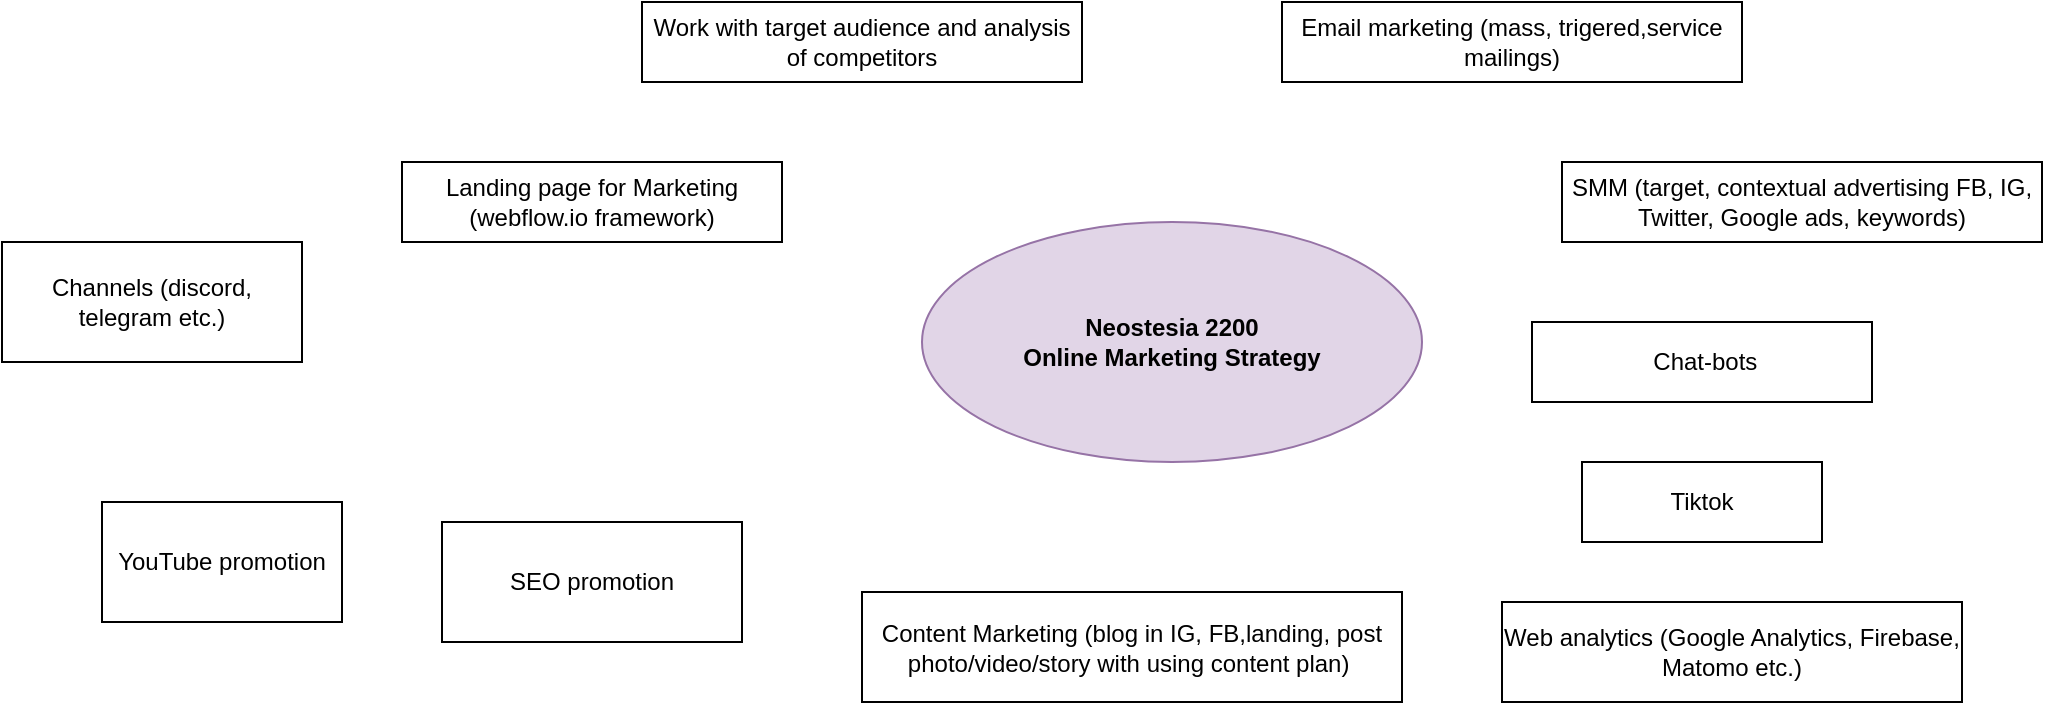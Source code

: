 <mxfile version="20.8.1" type="github">
  <diagram id="RufIClRqyMkh2DQAmiP8" name="Сторінка-1">
    <mxGraphModel dx="1769" dy="533" grid="1" gridSize="10" guides="1" tooltips="1" connect="1" arrows="1" fold="1" page="1" pageScale="1" pageWidth="827" pageHeight="1169" math="0" shadow="0">
      <root>
        <mxCell id="0" />
        <mxCell id="1" parent="0" />
        <mxCell id="e8pLaEjcyMCnkGblYn8T-1" value="&lt;b&gt;Neostesia 2200&lt;br&gt;Online Marketing Strategy&lt;/b&gt;" style="ellipse;whiteSpace=wrap;html=1;fillColor=#e1d5e7;strokeColor=#9673a6;" vertex="1" parent="1">
          <mxGeometry x="250" y="340" width="250" height="120" as="geometry" />
        </mxCell>
        <mxCell id="e8pLaEjcyMCnkGblYn8T-2" value="Landing page for Marketing (webflow.io framework)" style="rounded=0;whiteSpace=wrap;html=1;" vertex="1" parent="1">
          <mxGeometry x="-10" y="310" width="190" height="40" as="geometry" />
        </mxCell>
        <mxCell id="e8pLaEjcyMCnkGblYn8T-3" value="Work with target audience and analysis of competitors" style="rounded=0;whiteSpace=wrap;html=1;" vertex="1" parent="1">
          <mxGeometry x="110" y="230" width="220" height="40" as="geometry" />
        </mxCell>
        <mxCell id="e8pLaEjcyMCnkGblYn8T-4" value="Email marketing (mass, trigered,service mailings)" style="rounded=0;whiteSpace=wrap;html=1;" vertex="1" parent="1">
          <mxGeometry x="430" y="230" width="230" height="40" as="geometry" />
        </mxCell>
        <mxCell id="e8pLaEjcyMCnkGblYn8T-5" value="SMM (target, contextual advertising FB, IG, Twitter, Google ads, keywords)" style="rounded=0;whiteSpace=wrap;html=1;" vertex="1" parent="1">
          <mxGeometry x="570" y="310" width="240" height="40" as="geometry" />
        </mxCell>
        <mxCell id="e8pLaEjcyMCnkGblYn8T-6" value="&amp;nbsp;Chat-bots" style="rounded=0;whiteSpace=wrap;html=1;" vertex="1" parent="1">
          <mxGeometry x="555" y="390" width="170" height="40" as="geometry" />
        </mxCell>
        <mxCell id="e8pLaEjcyMCnkGblYn8T-7" value="Tiktok" style="rounded=0;whiteSpace=wrap;html=1;" vertex="1" parent="1">
          <mxGeometry x="580" y="460" width="120" height="40" as="geometry" />
        </mxCell>
        <mxCell id="e8pLaEjcyMCnkGblYn8T-8" value="Web analytics (Google Analytics, Firebase, Matomo etc.)" style="rounded=0;whiteSpace=wrap;html=1;" vertex="1" parent="1">
          <mxGeometry x="540" y="530" width="230" height="50" as="geometry" />
        </mxCell>
        <mxCell id="e8pLaEjcyMCnkGblYn8T-9" value="Content Marketing (blog in IG, FB,landing, post photo/video/story with using content plan)&amp;nbsp;" style="rounded=0;whiteSpace=wrap;html=1;" vertex="1" parent="1">
          <mxGeometry x="220" y="525" width="270" height="55" as="geometry" />
        </mxCell>
        <mxCell id="e8pLaEjcyMCnkGblYn8T-10" value="SEO promotion" style="rounded=0;whiteSpace=wrap;html=1;" vertex="1" parent="1">
          <mxGeometry x="10" y="490" width="150" height="60" as="geometry" />
        </mxCell>
        <mxCell id="e8pLaEjcyMCnkGblYn8T-11" value="YouTube promotion" style="rounded=0;whiteSpace=wrap;html=1;" vertex="1" parent="1">
          <mxGeometry x="-160" y="480" width="120" height="60" as="geometry" />
        </mxCell>
        <mxCell id="e8pLaEjcyMCnkGblYn8T-12" value="Channels (discord, telegram etc.)" style="rounded=0;whiteSpace=wrap;html=1;" vertex="1" parent="1">
          <mxGeometry x="-210" y="350" width="150" height="60" as="geometry" />
        </mxCell>
      </root>
    </mxGraphModel>
  </diagram>
</mxfile>
